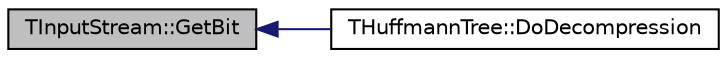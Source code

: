 digraph G
{
  edge [fontname="Helvetica",fontsize="10",labelfontname="Helvetica",labelfontsize="10"];
  node [fontname="Helvetica",fontsize="10",shape=record];
  rankdir="LR";
  Node1 [label="TInputStream::GetBit",height=0.2,width=0.4,color="black", fillcolor="grey75", style="filled" fontcolor="black"];
  Node1 -> Node2 [dir="back",color="midnightblue",fontsize="10",style="solid",fontname="Helvetica"];
  Node2 [label="THuffmannTree::DoDecompression",height=0.2,width=0.4,color="black", fillcolor="white", style="filled",URL="$class_t_huffmann_tree.html#a1355c1bf334f4e8050a1a84b523581e1"];
}

